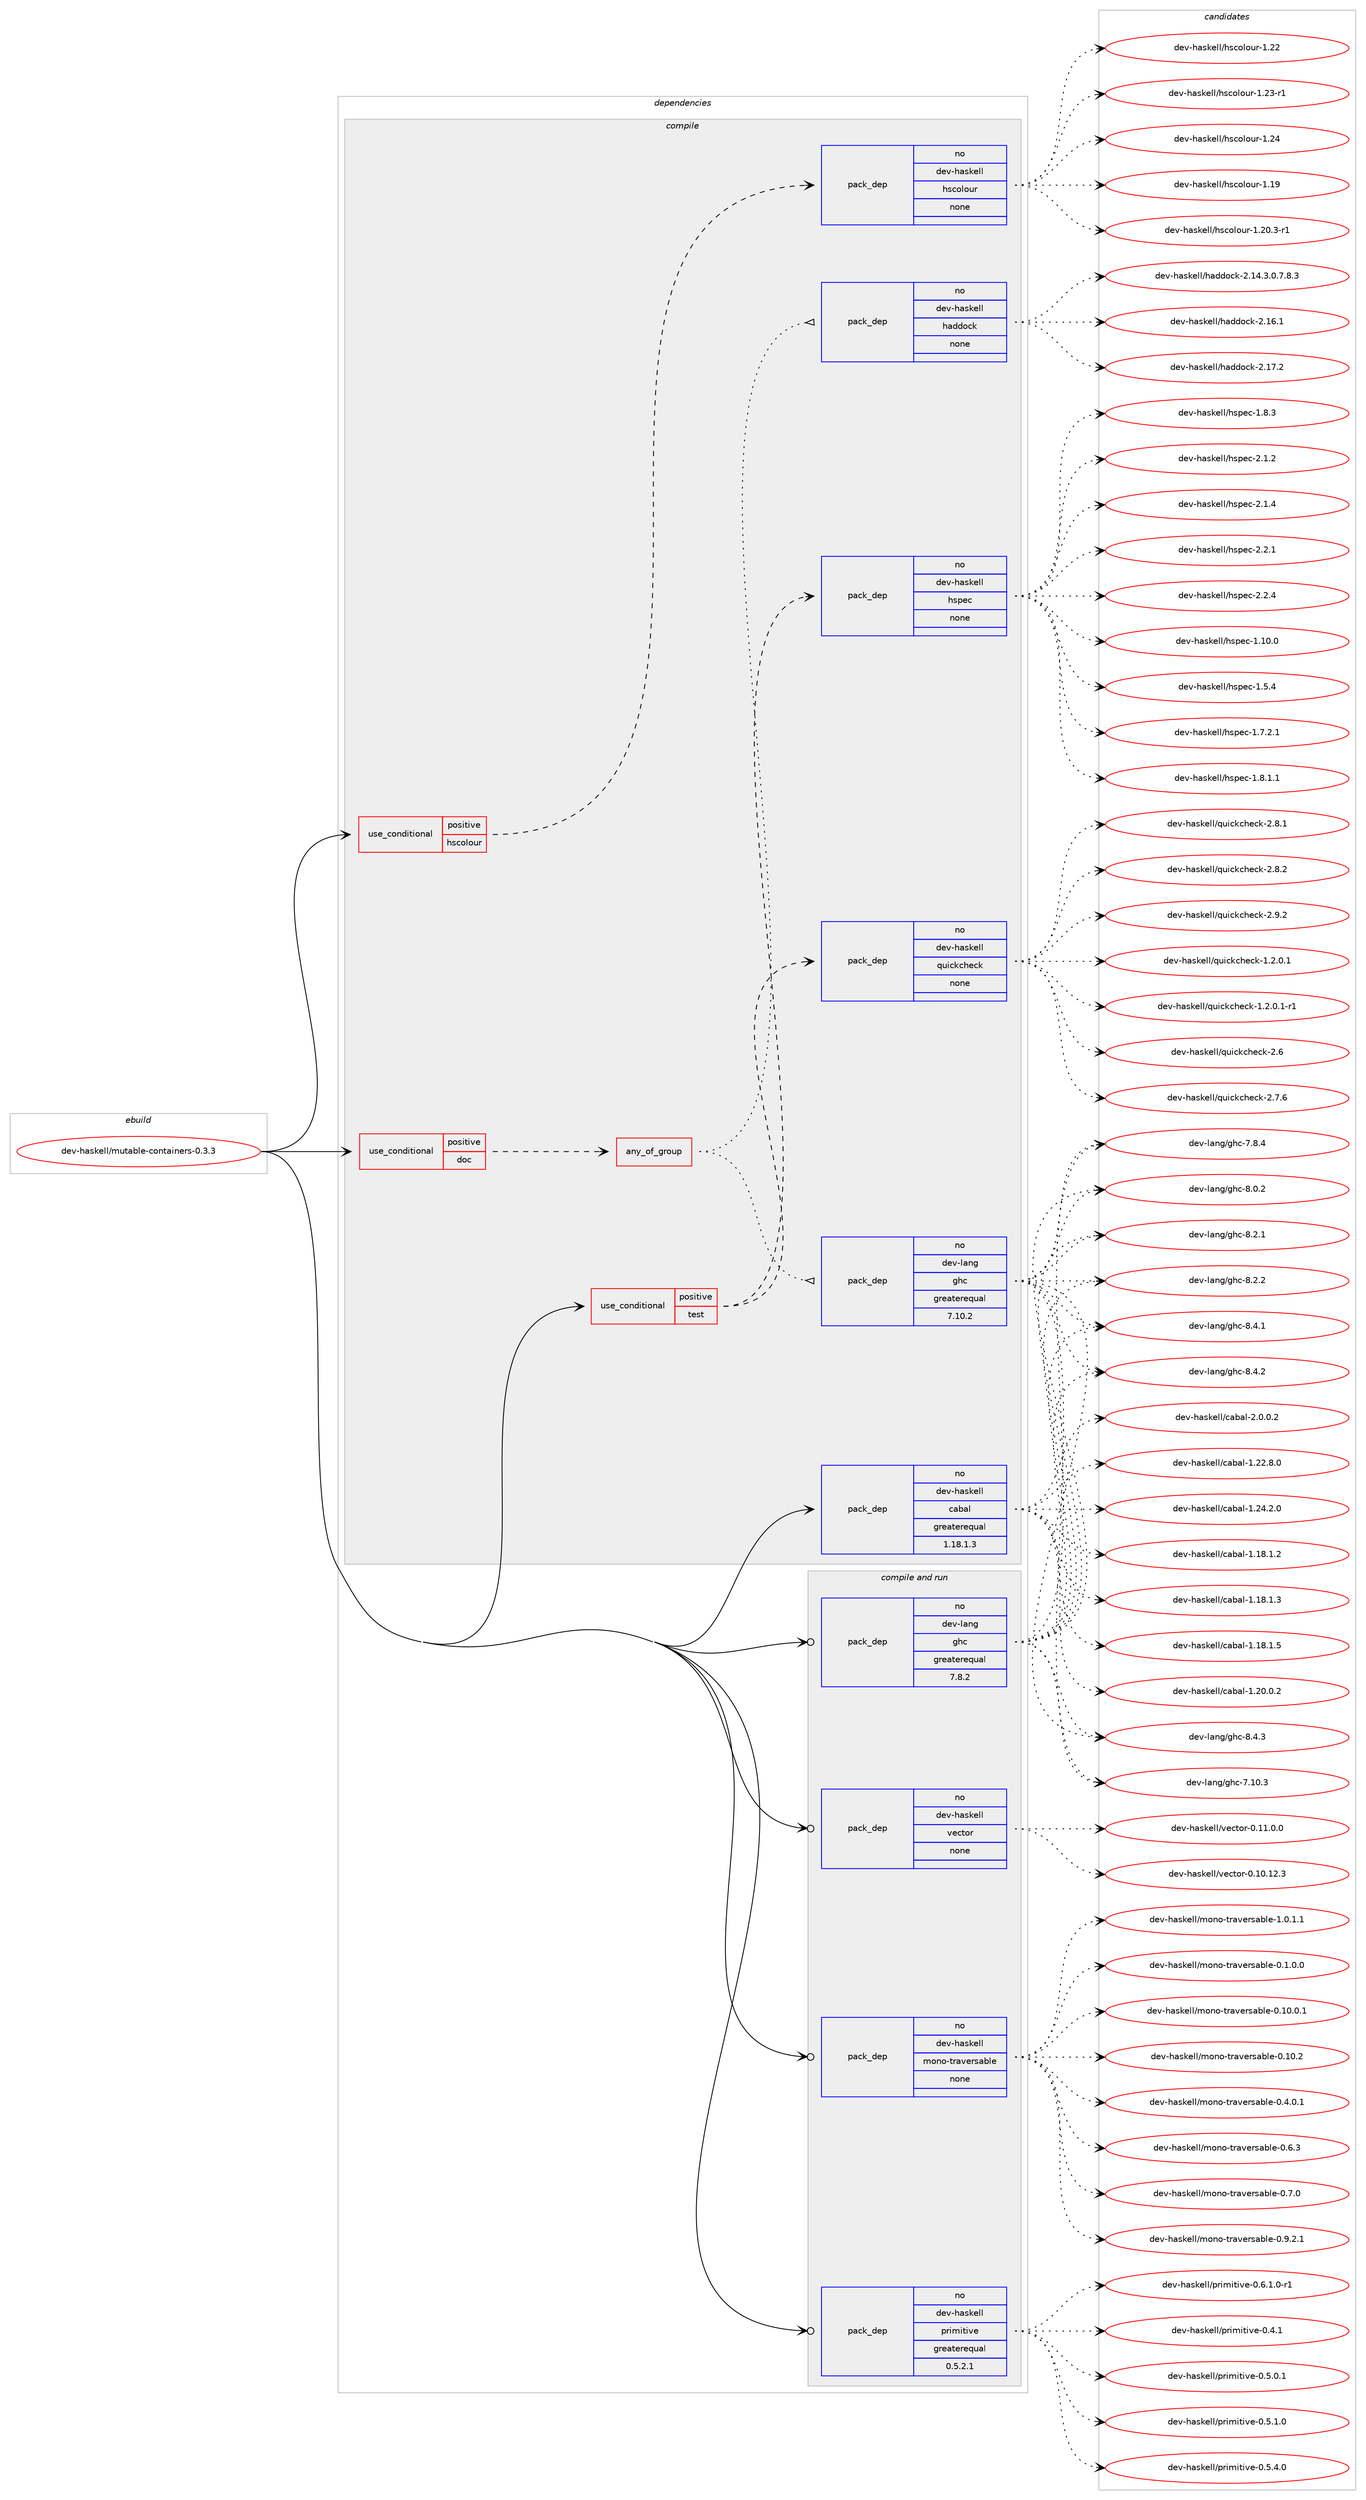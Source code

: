 digraph prolog {

# *************
# Graph options
# *************

newrank=true;
concentrate=true;
compound=true;
graph [rankdir=LR,fontname=Helvetica,fontsize=10,ranksep=1.5];#, ranksep=2.5, nodesep=0.2];
edge  [arrowhead=vee];
node  [fontname=Helvetica,fontsize=10];

# **********
# The ebuild
# **********

subgraph cluster_leftcol {
color=gray;
rank=same;
label=<<i>ebuild</i>>;
id [label="dev-haskell/mutable-containers-0.3.3", color=red, width=4, href="../dev-haskell/mutable-containers-0.3.3.svg"];
}

# ****************
# The dependencies
# ****************

subgraph cluster_midcol {
color=gray;
label=<<i>dependencies</i>>;
subgraph cluster_compile {
fillcolor="#eeeeee";
style=filled;
label=<<i>compile</i>>;
subgraph cond360735 {
dependency1339827 [label=<<TABLE BORDER="0" CELLBORDER="1" CELLSPACING="0" CELLPADDING="4"><TR><TD ROWSPAN="3" CELLPADDING="10">use_conditional</TD></TR><TR><TD>positive</TD></TR><TR><TD>doc</TD></TR></TABLE>>, shape=none, color=red];
subgraph any21280 {
dependency1339828 [label=<<TABLE BORDER="0" CELLBORDER="1" CELLSPACING="0" CELLPADDING="4"><TR><TD CELLPADDING="10">any_of_group</TD></TR></TABLE>>, shape=none, color=red];subgraph pack957260 {
dependency1339829 [label=<<TABLE BORDER="0" CELLBORDER="1" CELLSPACING="0" CELLPADDING="4" WIDTH="220"><TR><TD ROWSPAN="6" CELLPADDING="30">pack_dep</TD></TR><TR><TD WIDTH="110">no</TD></TR><TR><TD>dev-haskell</TD></TR><TR><TD>haddock</TD></TR><TR><TD>none</TD></TR><TR><TD></TD></TR></TABLE>>, shape=none, color=blue];
}
dependency1339828:e -> dependency1339829:w [weight=20,style="dotted",arrowhead="oinv"];
subgraph pack957261 {
dependency1339830 [label=<<TABLE BORDER="0" CELLBORDER="1" CELLSPACING="0" CELLPADDING="4" WIDTH="220"><TR><TD ROWSPAN="6" CELLPADDING="30">pack_dep</TD></TR><TR><TD WIDTH="110">no</TD></TR><TR><TD>dev-lang</TD></TR><TR><TD>ghc</TD></TR><TR><TD>greaterequal</TD></TR><TR><TD>7.10.2</TD></TR></TABLE>>, shape=none, color=blue];
}
dependency1339828:e -> dependency1339830:w [weight=20,style="dotted",arrowhead="oinv"];
}
dependency1339827:e -> dependency1339828:w [weight=20,style="dashed",arrowhead="vee"];
}
id:e -> dependency1339827:w [weight=20,style="solid",arrowhead="vee"];
subgraph cond360736 {
dependency1339831 [label=<<TABLE BORDER="0" CELLBORDER="1" CELLSPACING="0" CELLPADDING="4"><TR><TD ROWSPAN="3" CELLPADDING="10">use_conditional</TD></TR><TR><TD>positive</TD></TR><TR><TD>hscolour</TD></TR></TABLE>>, shape=none, color=red];
subgraph pack957262 {
dependency1339832 [label=<<TABLE BORDER="0" CELLBORDER="1" CELLSPACING="0" CELLPADDING="4" WIDTH="220"><TR><TD ROWSPAN="6" CELLPADDING="30">pack_dep</TD></TR><TR><TD WIDTH="110">no</TD></TR><TR><TD>dev-haskell</TD></TR><TR><TD>hscolour</TD></TR><TR><TD>none</TD></TR><TR><TD></TD></TR></TABLE>>, shape=none, color=blue];
}
dependency1339831:e -> dependency1339832:w [weight=20,style="dashed",arrowhead="vee"];
}
id:e -> dependency1339831:w [weight=20,style="solid",arrowhead="vee"];
subgraph cond360737 {
dependency1339833 [label=<<TABLE BORDER="0" CELLBORDER="1" CELLSPACING="0" CELLPADDING="4"><TR><TD ROWSPAN="3" CELLPADDING="10">use_conditional</TD></TR><TR><TD>positive</TD></TR><TR><TD>test</TD></TR></TABLE>>, shape=none, color=red];
subgraph pack957263 {
dependency1339834 [label=<<TABLE BORDER="0" CELLBORDER="1" CELLSPACING="0" CELLPADDING="4" WIDTH="220"><TR><TD ROWSPAN="6" CELLPADDING="30">pack_dep</TD></TR><TR><TD WIDTH="110">no</TD></TR><TR><TD>dev-haskell</TD></TR><TR><TD>hspec</TD></TR><TR><TD>none</TD></TR><TR><TD></TD></TR></TABLE>>, shape=none, color=blue];
}
dependency1339833:e -> dependency1339834:w [weight=20,style="dashed",arrowhead="vee"];
subgraph pack957264 {
dependency1339835 [label=<<TABLE BORDER="0" CELLBORDER="1" CELLSPACING="0" CELLPADDING="4" WIDTH="220"><TR><TD ROWSPAN="6" CELLPADDING="30">pack_dep</TD></TR><TR><TD WIDTH="110">no</TD></TR><TR><TD>dev-haskell</TD></TR><TR><TD>quickcheck</TD></TR><TR><TD>none</TD></TR><TR><TD></TD></TR></TABLE>>, shape=none, color=blue];
}
dependency1339833:e -> dependency1339835:w [weight=20,style="dashed",arrowhead="vee"];
}
id:e -> dependency1339833:w [weight=20,style="solid",arrowhead="vee"];
subgraph pack957265 {
dependency1339836 [label=<<TABLE BORDER="0" CELLBORDER="1" CELLSPACING="0" CELLPADDING="4" WIDTH="220"><TR><TD ROWSPAN="6" CELLPADDING="30">pack_dep</TD></TR><TR><TD WIDTH="110">no</TD></TR><TR><TD>dev-haskell</TD></TR><TR><TD>cabal</TD></TR><TR><TD>greaterequal</TD></TR><TR><TD>1.18.1.3</TD></TR></TABLE>>, shape=none, color=blue];
}
id:e -> dependency1339836:w [weight=20,style="solid",arrowhead="vee"];
}
subgraph cluster_compileandrun {
fillcolor="#eeeeee";
style=filled;
label=<<i>compile and run</i>>;
subgraph pack957266 {
dependency1339837 [label=<<TABLE BORDER="0" CELLBORDER="1" CELLSPACING="0" CELLPADDING="4" WIDTH="220"><TR><TD ROWSPAN="6" CELLPADDING="30">pack_dep</TD></TR><TR><TD WIDTH="110">no</TD></TR><TR><TD>dev-haskell</TD></TR><TR><TD>mono-traversable</TD></TR><TR><TD>none</TD></TR><TR><TD></TD></TR></TABLE>>, shape=none, color=blue];
}
id:e -> dependency1339837:w [weight=20,style="solid",arrowhead="odotvee"];
subgraph pack957267 {
dependency1339838 [label=<<TABLE BORDER="0" CELLBORDER="1" CELLSPACING="0" CELLPADDING="4" WIDTH="220"><TR><TD ROWSPAN="6" CELLPADDING="30">pack_dep</TD></TR><TR><TD WIDTH="110">no</TD></TR><TR><TD>dev-haskell</TD></TR><TR><TD>primitive</TD></TR><TR><TD>greaterequal</TD></TR><TR><TD>0.5.2.1</TD></TR></TABLE>>, shape=none, color=blue];
}
id:e -> dependency1339838:w [weight=20,style="solid",arrowhead="odotvee"];
subgraph pack957268 {
dependency1339839 [label=<<TABLE BORDER="0" CELLBORDER="1" CELLSPACING="0" CELLPADDING="4" WIDTH="220"><TR><TD ROWSPAN="6" CELLPADDING="30">pack_dep</TD></TR><TR><TD WIDTH="110">no</TD></TR><TR><TD>dev-haskell</TD></TR><TR><TD>vector</TD></TR><TR><TD>none</TD></TR><TR><TD></TD></TR></TABLE>>, shape=none, color=blue];
}
id:e -> dependency1339839:w [weight=20,style="solid",arrowhead="odotvee"];
subgraph pack957269 {
dependency1339840 [label=<<TABLE BORDER="0" CELLBORDER="1" CELLSPACING="0" CELLPADDING="4" WIDTH="220"><TR><TD ROWSPAN="6" CELLPADDING="30">pack_dep</TD></TR><TR><TD WIDTH="110">no</TD></TR><TR><TD>dev-lang</TD></TR><TR><TD>ghc</TD></TR><TR><TD>greaterequal</TD></TR><TR><TD>7.8.2</TD></TR></TABLE>>, shape=none, color=blue];
}
id:e -> dependency1339840:w [weight=20,style="solid",arrowhead="odotvee"];
}
subgraph cluster_run {
fillcolor="#eeeeee";
style=filled;
label=<<i>run</i>>;
}
}

# **************
# The candidates
# **************

subgraph cluster_choices {
rank=same;
color=gray;
label=<<i>candidates</i>>;

subgraph choice957260 {
color=black;
nodesep=1;
choice1001011184510497115107101108108471049710010011199107455046495246514648465546564651 [label="dev-haskell/haddock-2.14.3.0.7.8.3", color=red, width=4,href="../dev-haskell/haddock-2.14.3.0.7.8.3.svg"];
choice100101118451049711510710110810847104971001001119910745504649544649 [label="dev-haskell/haddock-2.16.1", color=red, width=4,href="../dev-haskell/haddock-2.16.1.svg"];
choice100101118451049711510710110810847104971001001119910745504649554650 [label="dev-haskell/haddock-2.17.2", color=red, width=4,href="../dev-haskell/haddock-2.17.2.svg"];
dependency1339829:e -> choice1001011184510497115107101108108471049710010011199107455046495246514648465546564651:w [style=dotted,weight="100"];
dependency1339829:e -> choice100101118451049711510710110810847104971001001119910745504649544649:w [style=dotted,weight="100"];
dependency1339829:e -> choice100101118451049711510710110810847104971001001119910745504649554650:w [style=dotted,weight="100"];
}
subgraph choice957261 {
color=black;
nodesep=1;
choice1001011184510897110103471031049945554649484651 [label="dev-lang/ghc-7.10.3", color=red, width=4,href="../dev-lang/ghc-7.10.3.svg"];
choice10010111845108971101034710310499455546564652 [label="dev-lang/ghc-7.8.4", color=red, width=4,href="../dev-lang/ghc-7.8.4.svg"];
choice10010111845108971101034710310499455646484650 [label="dev-lang/ghc-8.0.2", color=red, width=4,href="../dev-lang/ghc-8.0.2.svg"];
choice10010111845108971101034710310499455646504649 [label="dev-lang/ghc-8.2.1", color=red, width=4,href="../dev-lang/ghc-8.2.1.svg"];
choice10010111845108971101034710310499455646504650 [label="dev-lang/ghc-8.2.2", color=red, width=4,href="../dev-lang/ghc-8.2.2.svg"];
choice10010111845108971101034710310499455646524649 [label="dev-lang/ghc-8.4.1", color=red, width=4,href="../dev-lang/ghc-8.4.1.svg"];
choice10010111845108971101034710310499455646524650 [label="dev-lang/ghc-8.4.2", color=red, width=4,href="../dev-lang/ghc-8.4.2.svg"];
choice10010111845108971101034710310499455646524651 [label="dev-lang/ghc-8.4.3", color=red, width=4,href="../dev-lang/ghc-8.4.3.svg"];
dependency1339830:e -> choice1001011184510897110103471031049945554649484651:w [style=dotted,weight="100"];
dependency1339830:e -> choice10010111845108971101034710310499455546564652:w [style=dotted,weight="100"];
dependency1339830:e -> choice10010111845108971101034710310499455646484650:w [style=dotted,weight="100"];
dependency1339830:e -> choice10010111845108971101034710310499455646504649:w [style=dotted,weight="100"];
dependency1339830:e -> choice10010111845108971101034710310499455646504650:w [style=dotted,weight="100"];
dependency1339830:e -> choice10010111845108971101034710310499455646524649:w [style=dotted,weight="100"];
dependency1339830:e -> choice10010111845108971101034710310499455646524650:w [style=dotted,weight="100"];
dependency1339830:e -> choice10010111845108971101034710310499455646524651:w [style=dotted,weight="100"];
}
subgraph choice957262 {
color=black;
nodesep=1;
choice100101118451049711510710110810847104115991111081111171144549464957 [label="dev-haskell/hscolour-1.19", color=red, width=4,href="../dev-haskell/hscolour-1.19.svg"];
choice10010111845104971151071011081084710411599111108111117114454946504846514511449 [label="dev-haskell/hscolour-1.20.3-r1", color=red, width=4,href="../dev-haskell/hscolour-1.20.3-r1.svg"];
choice100101118451049711510710110810847104115991111081111171144549465050 [label="dev-haskell/hscolour-1.22", color=red, width=4,href="../dev-haskell/hscolour-1.22.svg"];
choice1001011184510497115107101108108471041159911110811111711445494650514511449 [label="dev-haskell/hscolour-1.23-r1", color=red, width=4,href="../dev-haskell/hscolour-1.23-r1.svg"];
choice100101118451049711510710110810847104115991111081111171144549465052 [label="dev-haskell/hscolour-1.24", color=red, width=4,href="../dev-haskell/hscolour-1.24.svg"];
dependency1339832:e -> choice100101118451049711510710110810847104115991111081111171144549464957:w [style=dotted,weight="100"];
dependency1339832:e -> choice10010111845104971151071011081084710411599111108111117114454946504846514511449:w [style=dotted,weight="100"];
dependency1339832:e -> choice100101118451049711510710110810847104115991111081111171144549465050:w [style=dotted,weight="100"];
dependency1339832:e -> choice1001011184510497115107101108108471041159911110811111711445494650514511449:w [style=dotted,weight="100"];
dependency1339832:e -> choice100101118451049711510710110810847104115991111081111171144549465052:w [style=dotted,weight="100"];
}
subgraph choice957263 {
color=black;
nodesep=1;
choice1001011184510497115107101108108471041151121019945494649484648 [label="dev-haskell/hspec-1.10.0", color=red, width=4,href="../dev-haskell/hspec-1.10.0.svg"];
choice10010111845104971151071011081084710411511210199454946534652 [label="dev-haskell/hspec-1.5.4", color=red, width=4,href="../dev-haskell/hspec-1.5.4.svg"];
choice100101118451049711510710110810847104115112101994549465546504649 [label="dev-haskell/hspec-1.7.2.1", color=red, width=4,href="../dev-haskell/hspec-1.7.2.1.svg"];
choice100101118451049711510710110810847104115112101994549465646494649 [label="dev-haskell/hspec-1.8.1.1", color=red, width=4,href="../dev-haskell/hspec-1.8.1.1.svg"];
choice10010111845104971151071011081084710411511210199454946564651 [label="dev-haskell/hspec-1.8.3", color=red, width=4,href="../dev-haskell/hspec-1.8.3.svg"];
choice10010111845104971151071011081084710411511210199455046494650 [label="dev-haskell/hspec-2.1.2", color=red, width=4,href="../dev-haskell/hspec-2.1.2.svg"];
choice10010111845104971151071011081084710411511210199455046494652 [label="dev-haskell/hspec-2.1.4", color=red, width=4,href="../dev-haskell/hspec-2.1.4.svg"];
choice10010111845104971151071011081084710411511210199455046504649 [label="dev-haskell/hspec-2.2.1", color=red, width=4,href="../dev-haskell/hspec-2.2.1.svg"];
choice10010111845104971151071011081084710411511210199455046504652 [label="dev-haskell/hspec-2.2.4", color=red, width=4,href="../dev-haskell/hspec-2.2.4.svg"];
dependency1339834:e -> choice1001011184510497115107101108108471041151121019945494649484648:w [style=dotted,weight="100"];
dependency1339834:e -> choice10010111845104971151071011081084710411511210199454946534652:w [style=dotted,weight="100"];
dependency1339834:e -> choice100101118451049711510710110810847104115112101994549465546504649:w [style=dotted,weight="100"];
dependency1339834:e -> choice100101118451049711510710110810847104115112101994549465646494649:w [style=dotted,weight="100"];
dependency1339834:e -> choice10010111845104971151071011081084710411511210199454946564651:w [style=dotted,weight="100"];
dependency1339834:e -> choice10010111845104971151071011081084710411511210199455046494650:w [style=dotted,weight="100"];
dependency1339834:e -> choice10010111845104971151071011081084710411511210199455046494652:w [style=dotted,weight="100"];
dependency1339834:e -> choice10010111845104971151071011081084710411511210199455046504649:w [style=dotted,weight="100"];
dependency1339834:e -> choice10010111845104971151071011081084710411511210199455046504652:w [style=dotted,weight="100"];
}
subgraph choice957264 {
color=black;
nodesep=1;
choice1001011184510497115107101108108471131171059910799104101991074549465046484649 [label="dev-haskell/quickcheck-1.2.0.1", color=red, width=4,href="../dev-haskell/quickcheck-1.2.0.1.svg"];
choice10010111845104971151071011081084711311710599107991041019910745494650464846494511449 [label="dev-haskell/quickcheck-1.2.0.1-r1", color=red, width=4,href="../dev-haskell/quickcheck-1.2.0.1-r1.svg"];
choice10010111845104971151071011081084711311710599107991041019910745504654 [label="dev-haskell/quickcheck-2.6", color=red, width=4,href="../dev-haskell/quickcheck-2.6.svg"];
choice100101118451049711510710110810847113117105991079910410199107455046554654 [label="dev-haskell/quickcheck-2.7.6", color=red, width=4,href="../dev-haskell/quickcheck-2.7.6.svg"];
choice100101118451049711510710110810847113117105991079910410199107455046564649 [label="dev-haskell/quickcheck-2.8.1", color=red, width=4,href="../dev-haskell/quickcheck-2.8.1.svg"];
choice100101118451049711510710110810847113117105991079910410199107455046564650 [label="dev-haskell/quickcheck-2.8.2", color=red, width=4,href="../dev-haskell/quickcheck-2.8.2.svg"];
choice100101118451049711510710110810847113117105991079910410199107455046574650 [label="dev-haskell/quickcheck-2.9.2", color=red, width=4,href="../dev-haskell/quickcheck-2.9.2.svg"];
dependency1339835:e -> choice1001011184510497115107101108108471131171059910799104101991074549465046484649:w [style=dotted,weight="100"];
dependency1339835:e -> choice10010111845104971151071011081084711311710599107991041019910745494650464846494511449:w [style=dotted,weight="100"];
dependency1339835:e -> choice10010111845104971151071011081084711311710599107991041019910745504654:w [style=dotted,weight="100"];
dependency1339835:e -> choice100101118451049711510710110810847113117105991079910410199107455046554654:w [style=dotted,weight="100"];
dependency1339835:e -> choice100101118451049711510710110810847113117105991079910410199107455046564649:w [style=dotted,weight="100"];
dependency1339835:e -> choice100101118451049711510710110810847113117105991079910410199107455046564650:w [style=dotted,weight="100"];
dependency1339835:e -> choice100101118451049711510710110810847113117105991079910410199107455046574650:w [style=dotted,weight="100"];
}
subgraph choice957265 {
color=black;
nodesep=1;
choice10010111845104971151071011081084799979897108454946495646494650 [label="dev-haskell/cabal-1.18.1.2", color=red, width=4,href="../dev-haskell/cabal-1.18.1.2.svg"];
choice10010111845104971151071011081084799979897108454946495646494651 [label="dev-haskell/cabal-1.18.1.3", color=red, width=4,href="../dev-haskell/cabal-1.18.1.3.svg"];
choice10010111845104971151071011081084799979897108454946495646494653 [label="dev-haskell/cabal-1.18.1.5", color=red, width=4,href="../dev-haskell/cabal-1.18.1.5.svg"];
choice10010111845104971151071011081084799979897108454946504846484650 [label="dev-haskell/cabal-1.20.0.2", color=red, width=4,href="../dev-haskell/cabal-1.20.0.2.svg"];
choice10010111845104971151071011081084799979897108454946505046564648 [label="dev-haskell/cabal-1.22.8.0", color=red, width=4,href="../dev-haskell/cabal-1.22.8.0.svg"];
choice10010111845104971151071011081084799979897108454946505246504648 [label="dev-haskell/cabal-1.24.2.0", color=red, width=4,href="../dev-haskell/cabal-1.24.2.0.svg"];
choice100101118451049711510710110810847999798971084550464846484650 [label="dev-haskell/cabal-2.0.0.2", color=red, width=4,href="../dev-haskell/cabal-2.0.0.2.svg"];
dependency1339836:e -> choice10010111845104971151071011081084799979897108454946495646494650:w [style=dotted,weight="100"];
dependency1339836:e -> choice10010111845104971151071011081084799979897108454946495646494651:w [style=dotted,weight="100"];
dependency1339836:e -> choice10010111845104971151071011081084799979897108454946495646494653:w [style=dotted,weight="100"];
dependency1339836:e -> choice10010111845104971151071011081084799979897108454946504846484650:w [style=dotted,weight="100"];
dependency1339836:e -> choice10010111845104971151071011081084799979897108454946505046564648:w [style=dotted,weight="100"];
dependency1339836:e -> choice10010111845104971151071011081084799979897108454946505246504648:w [style=dotted,weight="100"];
dependency1339836:e -> choice100101118451049711510710110810847999798971084550464846484650:w [style=dotted,weight="100"];
}
subgraph choice957266 {
color=black;
nodesep=1;
choice100101118451049711510710110810847109111110111451161149711810111411597981081014548464946484648 [label="dev-haskell/mono-traversable-0.1.0.0", color=red, width=4,href="../dev-haskell/mono-traversable-0.1.0.0.svg"];
choice10010111845104971151071011081084710911111011145116114971181011141159798108101454846494846484649 [label="dev-haskell/mono-traversable-0.10.0.1", color=red, width=4,href="../dev-haskell/mono-traversable-0.10.0.1.svg"];
choice1001011184510497115107101108108471091111101114511611497118101114115979810810145484649484650 [label="dev-haskell/mono-traversable-0.10.2", color=red, width=4,href="../dev-haskell/mono-traversable-0.10.2.svg"];
choice100101118451049711510710110810847109111110111451161149711810111411597981081014548465246484649 [label="dev-haskell/mono-traversable-0.4.0.1", color=red, width=4,href="../dev-haskell/mono-traversable-0.4.0.1.svg"];
choice10010111845104971151071011081084710911111011145116114971181011141159798108101454846544651 [label="dev-haskell/mono-traversable-0.6.3", color=red, width=4,href="../dev-haskell/mono-traversable-0.6.3.svg"];
choice10010111845104971151071011081084710911111011145116114971181011141159798108101454846554648 [label="dev-haskell/mono-traversable-0.7.0", color=red, width=4,href="../dev-haskell/mono-traversable-0.7.0.svg"];
choice100101118451049711510710110810847109111110111451161149711810111411597981081014548465746504649 [label="dev-haskell/mono-traversable-0.9.2.1", color=red, width=4,href="../dev-haskell/mono-traversable-0.9.2.1.svg"];
choice100101118451049711510710110810847109111110111451161149711810111411597981081014549464846494649 [label="dev-haskell/mono-traversable-1.0.1.1", color=red, width=4,href="../dev-haskell/mono-traversable-1.0.1.1.svg"];
dependency1339837:e -> choice100101118451049711510710110810847109111110111451161149711810111411597981081014548464946484648:w [style=dotted,weight="100"];
dependency1339837:e -> choice10010111845104971151071011081084710911111011145116114971181011141159798108101454846494846484649:w [style=dotted,weight="100"];
dependency1339837:e -> choice1001011184510497115107101108108471091111101114511611497118101114115979810810145484649484650:w [style=dotted,weight="100"];
dependency1339837:e -> choice100101118451049711510710110810847109111110111451161149711810111411597981081014548465246484649:w [style=dotted,weight="100"];
dependency1339837:e -> choice10010111845104971151071011081084710911111011145116114971181011141159798108101454846544651:w [style=dotted,weight="100"];
dependency1339837:e -> choice10010111845104971151071011081084710911111011145116114971181011141159798108101454846554648:w [style=dotted,weight="100"];
dependency1339837:e -> choice100101118451049711510710110810847109111110111451161149711810111411597981081014548465746504649:w [style=dotted,weight="100"];
dependency1339837:e -> choice100101118451049711510710110810847109111110111451161149711810111411597981081014549464846494649:w [style=dotted,weight="100"];
}
subgraph choice957267 {
color=black;
nodesep=1;
choice100101118451049711510710110810847112114105109105116105118101454846524649 [label="dev-haskell/primitive-0.4.1", color=red, width=4,href="../dev-haskell/primitive-0.4.1.svg"];
choice1001011184510497115107101108108471121141051091051161051181014548465346484649 [label="dev-haskell/primitive-0.5.0.1", color=red, width=4,href="../dev-haskell/primitive-0.5.0.1.svg"];
choice1001011184510497115107101108108471121141051091051161051181014548465346494648 [label="dev-haskell/primitive-0.5.1.0", color=red, width=4,href="../dev-haskell/primitive-0.5.1.0.svg"];
choice1001011184510497115107101108108471121141051091051161051181014548465346524648 [label="dev-haskell/primitive-0.5.4.0", color=red, width=4,href="../dev-haskell/primitive-0.5.4.0.svg"];
choice10010111845104971151071011081084711211410510910511610511810145484654464946484511449 [label="dev-haskell/primitive-0.6.1.0-r1", color=red, width=4,href="../dev-haskell/primitive-0.6.1.0-r1.svg"];
dependency1339838:e -> choice100101118451049711510710110810847112114105109105116105118101454846524649:w [style=dotted,weight="100"];
dependency1339838:e -> choice1001011184510497115107101108108471121141051091051161051181014548465346484649:w [style=dotted,weight="100"];
dependency1339838:e -> choice1001011184510497115107101108108471121141051091051161051181014548465346494648:w [style=dotted,weight="100"];
dependency1339838:e -> choice1001011184510497115107101108108471121141051091051161051181014548465346524648:w [style=dotted,weight="100"];
dependency1339838:e -> choice10010111845104971151071011081084711211410510910511610511810145484654464946484511449:w [style=dotted,weight="100"];
}
subgraph choice957268 {
color=black;
nodesep=1;
choice1001011184510497115107101108108471181019911611111445484649484649504651 [label="dev-haskell/vector-0.10.12.3", color=red, width=4,href="../dev-haskell/vector-0.10.12.3.svg"];
choice10010111845104971151071011081084711810199116111114454846494946484648 [label="dev-haskell/vector-0.11.0.0", color=red, width=4,href="../dev-haskell/vector-0.11.0.0.svg"];
dependency1339839:e -> choice1001011184510497115107101108108471181019911611111445484649484649504651:w [style=dotted,weight="100"];
dependency1339839:e -> choice10010111845104971151071011081084711810199116111114454846494946484648:w [style=dotted,weight="100"];
}
subgraph choice957269 {
color=black;
nodesep=1;
choice1001011184510897110103471031049945554649484651 [label="dev-lang/ghc-7.10.3", color=red, width=4,href="../dev-lang/ghc-7.10.3.svg"];
choice10010111845108971101034710310499455546564652 [label="dev-lang/ghc-7.8.4", color=red, width=4,href="../dev-lang/ghc-7.8.4.svg"];
choice10010111845108971101034710310499455646484650 [label="dev-lang/ghc-8.0.2", color=red, width=4,href="../dev-lang/ghc-8.0.2.svg"];
choice10010111845108971101034710310499455646504649 [label="dev-lang/ghc-8.2.1", color=red, width=4,href="../dev-lang/ghc-8.2.1.svg"];
choice10010111845108971101034710310499455646504650 [label="dev-lang/ghc-8.2.2", color=red, width=4,href="../dev-lang/ghc-8.2.2.svg"];
choice10010111845108971101034710310499455646524649 [label="dev-lang/ghc-8.4.1", color=red, width=4,href="../dev-lang/ghc-8.4.1.svg"];
choice10010111845108971101034710310499455646524650 [label="dev-lang/ghc-8.4.2", color=red, width=4,href="../dev-lang/ghc-8.4.2.svg"];
choice10010111845108971101034710310499455646524651 [label="dev-lang/ghc-8.4.3", color=red, width=4,href="../dev-lang/ghc-8.4.3.svg"];
dependency1339840:e -> choice1001011184510897110103471031049945554649484651:w [style=dotted,weight="100"];
dependency1339840:e -> choice10010111845108971101034710310499455546564652:w [style=dotted,weight="100"];
dependency1339840:e -> choice10010111845108971101034710310499455646484650:w [style=dotted,weight="100"];
dependency1339840:e -> choice10010111845108971101034710310499455646504649:w [style=dotted,weight="100"];
dependency1339840:e -> choice10010111845108971101034710310499455646504650:w [style=dotted,weight="100"];
dependency1339840:e -> choice10010111845108971101034710310499455646524649:w [style=dotted,weight="100"];
dependency1339840:e -> choice10010111845108971101034710310499455646524650:w [style=dotted,weight="100"];
dependency1339840:e -> choice10010111845108971101034710310499455646524651:w [style=dotted,weight="100"];
}
}

}
